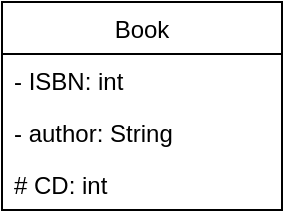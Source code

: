 <mxfile version="13.8.0" type="github">
  <diagram id="C5RBs43oDa-KdzZeNtuy" name="Page-1">
    <mxGraphModel dx="350" dy="512" grid="1" gridSize="10" guides="1" tooltips="1" connect="1" arrows="1" fold="1" page="1" pageScale="1" pageWidth="827" pageHeight="1169" math="0" shadow="0">
      <root>
        <mxCell id="WIyWlLk6GJQsqaUBKTNV-0" />
        <mxCell id="WIyWlLk6GJQsqaUBKTNV-1" parent="WIyWlLk6GJQsqaUBKTNV-0" />
        <mxCell id="5cFojUvyqo09gkGNKKq0-0" value="Book" style="swimlane;fontStyle=0;childLayout=stackLayout;horizontal=1;startSize=26;fillColor=none;horizontalStack=0;resizeParent=1;resizeParentMax=0;resizeLast=0;collapsible=1;marginBottom=0;" vertex="1" parent="WIyWlLk6GJQsqaUBKTNV-1">
          <mxGeometry x="20" y="110" width="140" height="104" as="geometry" />
        </mxCell>
        <mxCell id="5cFojUvyqo09gkGNKKq0-1" value="- ISBN: int" style="text;strokeColor=none;fillColor=none;align=left;verticalAlign=top;spacingLeft=4;spacingRight=4;overflow=hidden;rotatable=0;points=[[0,0.5],[1,0.5]];portConstraint=eastwest;" vertex="1" parent="5cFojUvyqo09gkGNKKq0-0">
          <mxGeometry y="26" width="140" height="26" as="geometry" />
        </mxCell>
        <mxCell id="5cFojUvyqo09gkGNKKq0-2" value="- author: String" style="text;strokeColor=none;fillColor=none;align=left;verticalAlign=top;spacingLeft=4;spacingRight=4;overflow=hidden;rotatable=0;points=[[0,0.5],[1,0.5]];portConstraint=eastwest;" vertex="1" parent="5cFojUvyqo09gkGNKKq0-0">
          <mxGeometry y="52" width="140" height="26" as="geometry" />
        </mxCell>
        <mxCell id="5cFojUvyqo09gkGNKKq0-3" value="# CD: int" style="text;strokeColor=none;fillColor=none;align=left;verticalAlign=top;spacingLeft=4;spacingRight=4;overflow=hidden;rotatable=0;points=[[0,0.5],[1,0.5]];portConstraint=eastwest;" vertex="1" parent="5cFojUvyqo09gkGNKKq0-0">
          <mxGeometry y="78" width="140" height="26" as="geometry" />
        </mxCell>
      </root>
    </mxGraphModel>
  </diagram>
</mxfile>

